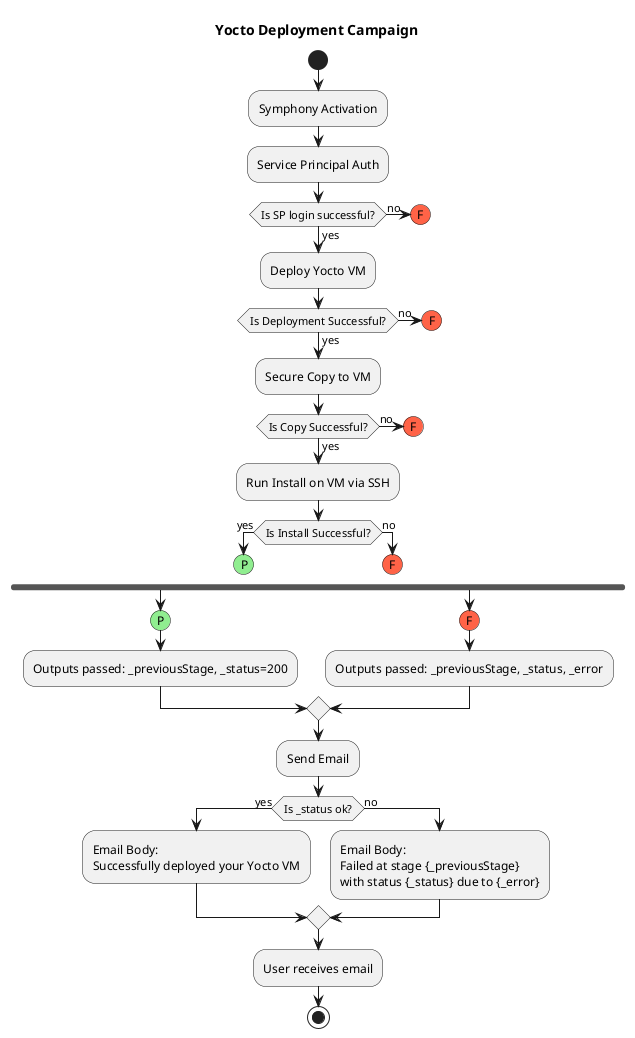 ' Copyright (C) Microsoft Corporation

@startuml
title Yocto Deployment Campaign
start

:Symphony Activation;
:Service Principal Auth;

if (Is SP login successful?) then (yes)
    :Deploy Yocto VM;
    if (Is Deployment Successful?) then (yes)
        :Secure Copy to VM;
        if (Is Copy Successful?) then (yes)
            :Run Install on VM via SSH;
            if (Is Install Successful?) then (yes)
                #lightGreen:(P)
                detach
            else (no)
                #tomato:(F)
                detach
            endif
        else (no)
            #tomato:(F)
            detach
        endif
    else (no)
        #tomato:(F)
        detach
    endif
else (no)
    #tomato:(F)
    detach
endif

fork
#lightGreen:(P)
:Outputs passed: _previousStage, _status=200;
fork again
#tomato:(F)
:Outputs passed: _previousStage, _status, _error;
end merge
:Send Email;
if (Is _status ok?) then (yes)
    :Email Body:\nSuccessfully deployed your Yocto VM;
else (no)
    :Email Body:\nFailed at stage {_previousStage}\nwith status {_status} due to {_error};
endif
:User receives email;
stop

@enduml
